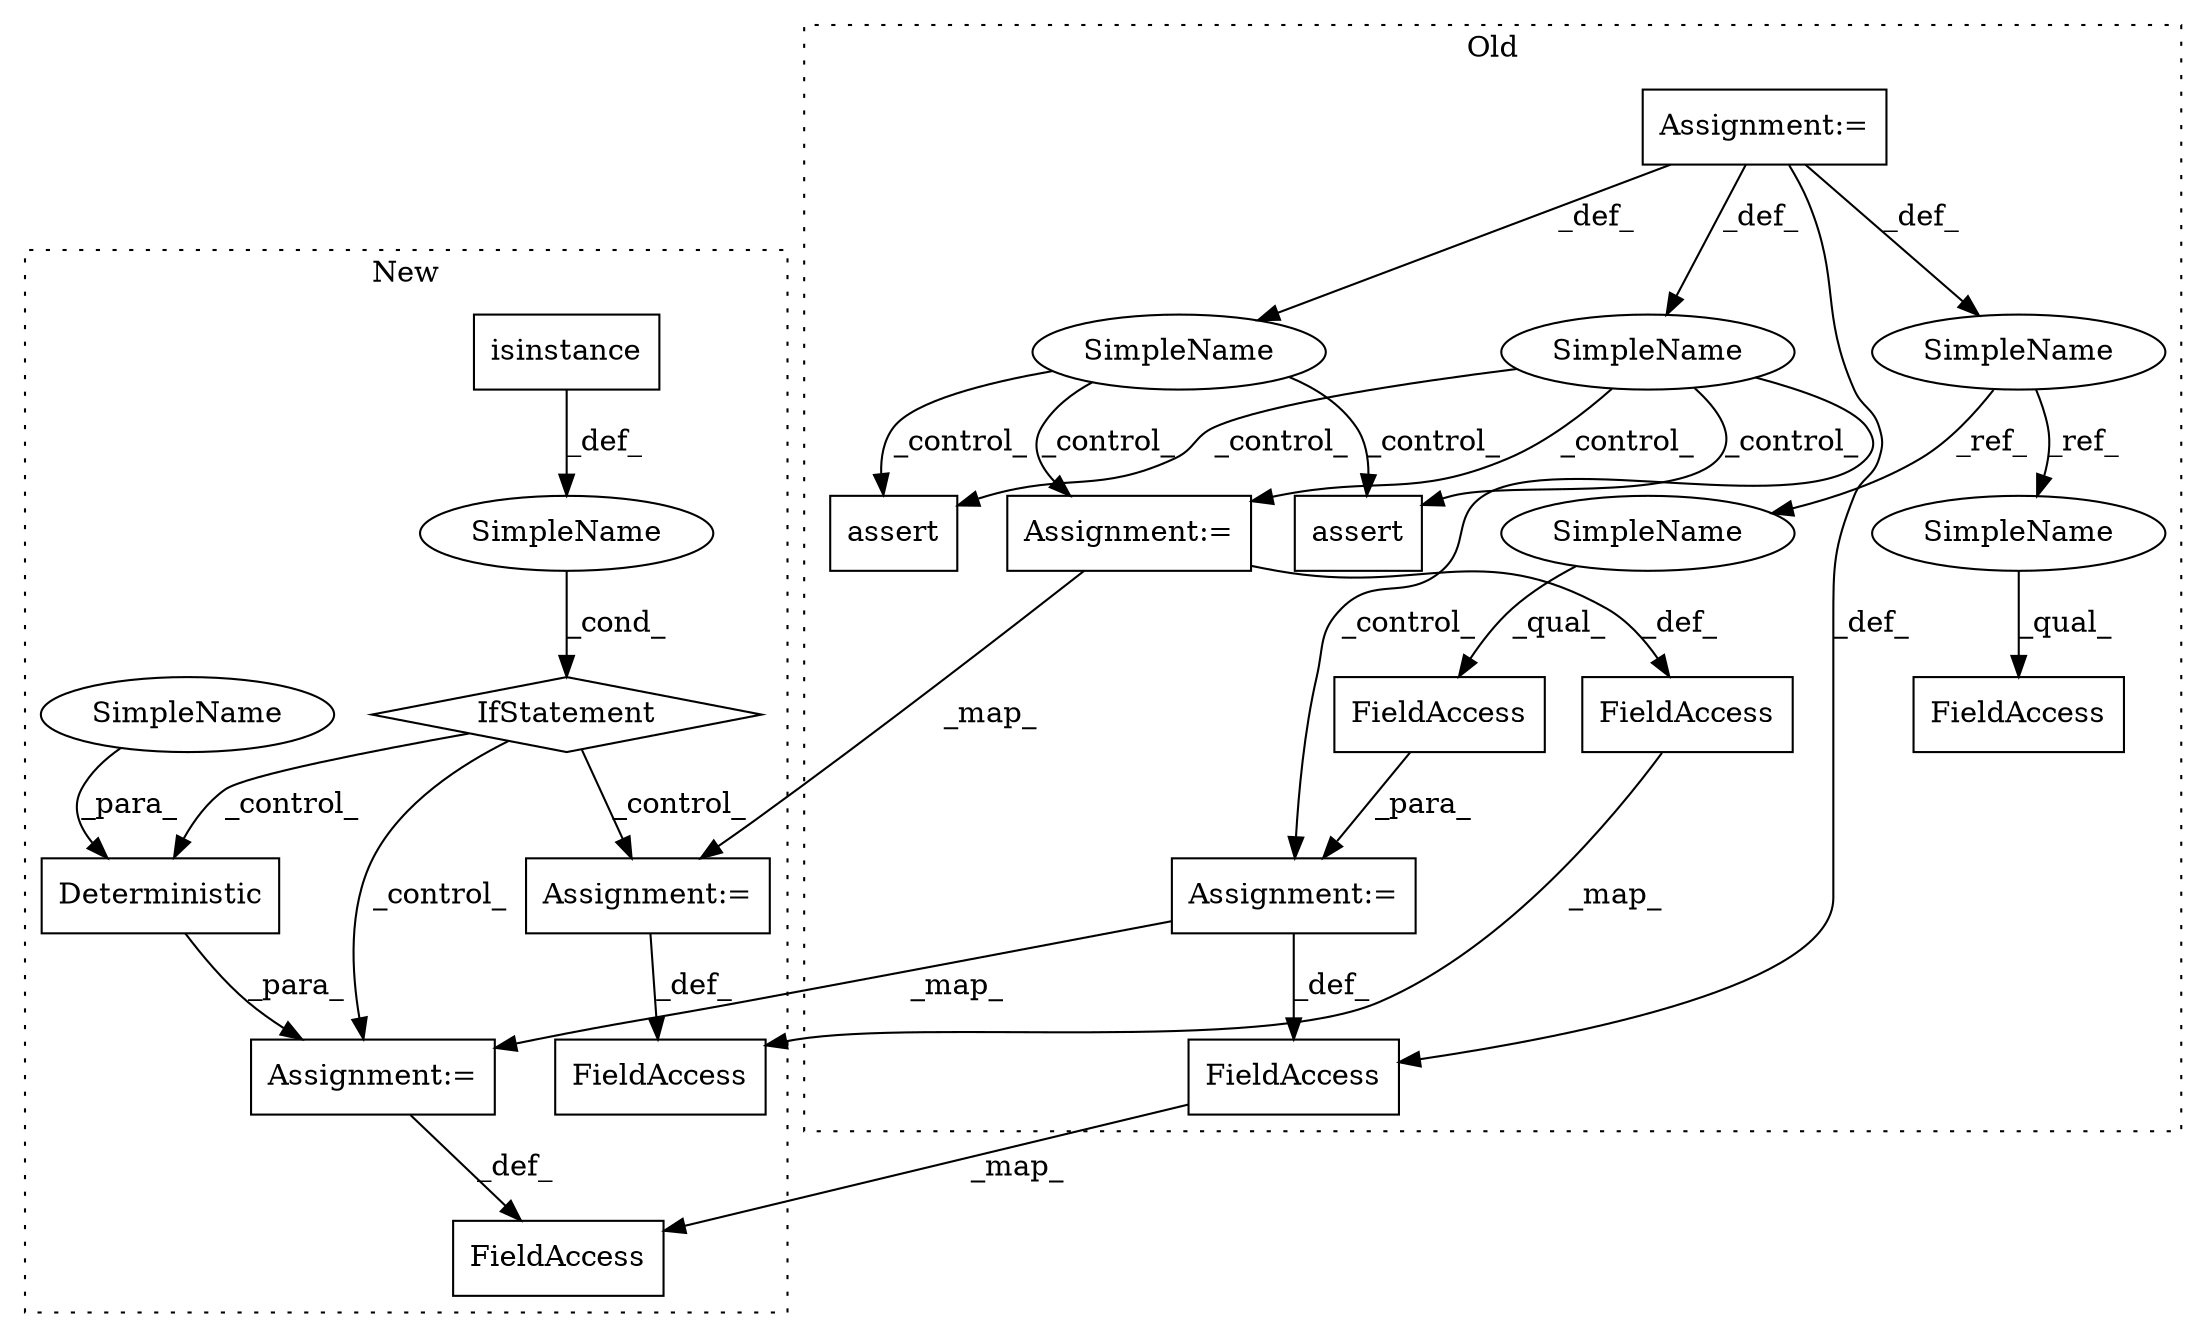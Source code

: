 digraph G {
subgraph cluster0 {
1 [label="assert" a="6" s="3752" l="7" shape="box"];
6 [label="SimpleName" a="42" s="" l="" shape="ellipse"];
7 [label="Assignment:=" a="7" s="3600" l="1" shape="box"];
9 [label="SimpleName" a="42" s="" l="" shape="ellipse"];
10 [label="Assignment:=" a="7" s="3797" l="1" shape="box"];
12 [label="FieldAccess" a="22" s="3601" l="3" shape="box"];
13 [label="SimpleName" a="42" s="3534" l="1" shape="ellipse"];
14 [label="FieldAccess" a="22" s="3583" l="3" shape="box"];
15 [label="assert" a="6" s="3677" l="7" shape="box"];
16 [label="Assignment:=" a="7" s="3534" l="1" shape="box"];
17 [label="FieldAccess" a="22" s="3791" l="6" shape="box"];
20 [label="FieldAccess" a="22" s="3594" l="6" shape="box"];
21 [label="SimpleName" a="42" s="3601" l="1" shape="ellipse"];
22 [label="SimpleName" a="42" s="3583" l="1" shape="ellipse"];
label = "Old";
style="dotted";
}
subgraph cluster1 {
2 [label="Deterministic" a="32" s="5576,5591" l="14,1" shape="box"];
3 [label="IfStatement" a="25" s="5514,5559" l="4,2" shape="diamond"];
4 [label="SimpleName" a="42" s="" l="" shape="ellipse"];
5 [label="isinstance" a="32" s="5518,5557" l="11,2" shape="box"];
8 [label="Assignment:=" a="7" s="5575" l="1" shape="box"];
11 [label="Assignment:=" a="7" s="5620" l="1" shape="box"];
18 [label="FieldAccess" a="22" s="5614" l="6" shape="box"];
19 [label="FieldAccess" a="22" s="5569" l="6" shape="box"];
23 [label="SimpleName" a="42" s="5590" l="1" shape="ellipse"];
label = "New";
style="dotted";
}
2 -> 8 [label="_para_"];
3 -> 11 [label="_control_"];
3 -> 2 [label="_control_"];
3 -> 8 [label="_control_"];
4 -> 3 [label="_cond_"];
5 -> 4 [label="_def_"];
6 -> 1 [label="_control_"];
6 -> 15 [label="_control_"];
6 -> 7 [label="_control_"];
6 -> 10 [label="_control_"];
7 -> 20 [label="_def_"];
7 -> 8 [label="_map_"];
8 -> 19 [label="_def_"];
9 -> 1 [label="_control_"];
9 -> 15 [label="_control_"];
9 -> 10 [label="_control_"];
10 -> 11 [label="_map_"];
10 -> 17 [label="_def_"];
11 -> 18 [label="_def_"];
12 -> 7 [label="_para_"];
13 -> 21 [label="_ref_"];
13 -> 22 [label="_ref_"];
16 -> 6 [label="_def_"];
16 -> 9 [label="_def_"];
16 -> 13 [label="_def_"];
16 -> 20 [label="_def_"];
17 -> 18 [label="_map_"];
20 -> 19 [label="_map_"];
21 -> 12 [label="_qual_"];
22 -> 14 [label="_qual_"];
23 -> 2 [label="_para_"];
}